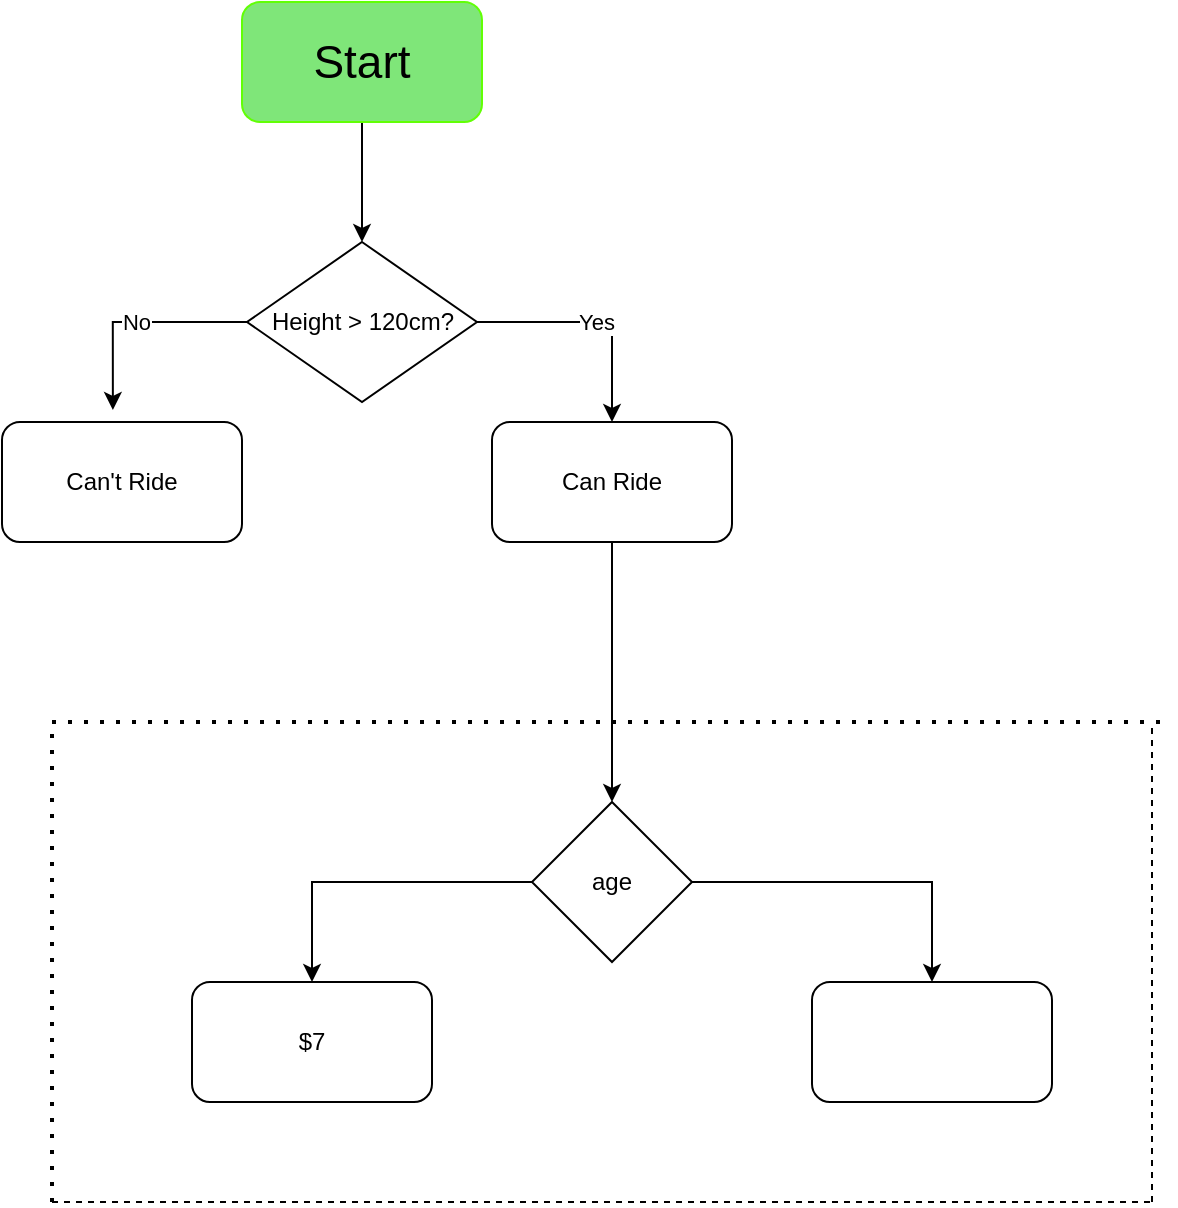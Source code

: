 <mxfile version="24.4.4" type="github">
  <diagram name="Page-1" id="kf0Hy-vFXhsByxMsKS6U">
    <mxGraphModel dx="1050" dy="574" grid="1" gridSize="10" guides="1" tooltips="1" connect="1" arrows="1" fold="1" page="1" pageScale="1" pageWidth="850" pageHeight="1100" math="0" shadow="0">
      <root>
        <mxCell id="0" />
        <mxCell id="1" parent="0" />
        <mxCell id="8977t6DaoKkOjdEfnfAg-6" style="edgeStyle=orthogonalEdgeStyle;rounded=0;orthogonalLoop=1;jettySize=auto;html=1;" edge="1" parent="1" source="8977t6DaoKkOjdEfnfAg-1" target="8977t6DaoKkOjdEfnfAg-7">
          <mxGeometry relative="1" as="geometry">
            <mxPoint x="365" y="160" as="targetPoint" />
          </mxGeometry>
        </mxCell>
        <mxCell id="8977t6DaoKkOjdEfnfAg-1" value="&lt;font style=&quot;font-size: 23px;&quot;&gt;Start&lt;/font&gt;" style="rounded=1;whiteSpace=wrap;html=1;fillColor=#7fe679;strokeColor=#61ff05;fontSize=1;" vertex="1" parent="1">
          <mxGeometry x="305" y="40" width="120" height="60" as="geometry" />
        </mxCell>
        <mxCell id="8977t6DaoKkOjdEfnfAg-12" value="Yes" style="edgeStyle=orthogonalEdgeStyle;rounded=0;orthogonalLoop=1;jettySize=auto;html=1;entryX=0.5;entryY=0;entryDx=0;entryDy=0;" edge="1" parent="1" source="8977t6DaoKkOjdEfnfAg-7" target="8977t6DaoKkOjdEfnfAg-10">
          <mxGeometry relative="1" as="geometry" />
        </mxCell>
        <mxCell id="8977t6DaoKkOjdEfnfAg-7" value="Height &amp;gt; 120cm?" style="rhombus;whiteSpace=wrap;html=1;" vertex="1" parent="1">
          <mxGeometry x="307.5" y="160" width="115" height="80" as="geometry" />
        </mxCell>
        <mxCell id="8977t6DaoKkOjdEfnfAg-8" value="Can&#39;t Ride" style="rounded=1;whiteSpace=wrap;html=1;" vertex="1" parent="1">
          <mxGeometry x="185" y="250" width="120" height="60" as="geometry" />
        </mxCell>
        <mxCell id="8977t6DaoKkOjdEfnfAg-9" value="No" style="edgeStyle=orthogonalEdgeStyle;rounded=0;orthogonalLoop=1;jettySize=auto;html=1;entryX=0.462;entryY=-0.1;entryDx=0;entryDy=0;entryPerimeter=0;" edge="1" parent="1" source="8977t6DaoKkOjdEfnfAg-7" target="8977t6DaoKkOjdEfnfAg-8">
          <mxGeometry relative="1" as="geometry" />
        </mxCell>
        <mxCell id="8977t6DaoKkOjdEfnfAg-18" style="edgeStyle=orthogonalEdgeStyle;rounded=0;orthogonalLoop=1;jettySize=auto;html=1;exitX=0.5;exitY=1;exitDx=0;exitDy=0;" edge="1" parent="1" source="8977t6DaoKkOjdEfnfAg-10" target="8977t6DaoKkOjdEfnfAg-19">
          <mxGeometry relative="1" as="geometry">
            <mxPoint x="490" y="450" as="targetPoint" />
          </mxGeometry>
        </mxCell>
        <mxCell id="8977t6DaoKkOjdEfnfAg-10" value="Can Ride" style="rounded=1;whiteSpace=wrap;html=1;" vertex="1" parent="1">
          <mxGeometry x="430" y="250" width="120" height="60" as="geometry" />
        </mxCell>
        <mxCell id="8977t6DaoKkOjdEfnfAg-13" value="" style="endArrow=none;dashed=1;html=1;dashPattern=1 3;strokeWidth=2;rounded=0;" edge="1" parent="1">
          <mxGeometry width="50" height="50" relative="1" as="geometry">
            <mxPoint x="210" y="640" as="sourcePoint" />
            <mxPoint x="770" y="400" as="targetPoint" />
            <Array as="points">
              <mxPoint x="210" y="400" />
            </Array>
          </mxGeometry>
        </mxCell>
        <mxCell id="8977t6DaoKkOjdEfnfAg-14" value="" style="endArrow=none;dashed=1;html=1;rounded=0;" edge="1" parent="1">
          <mxGeometry width="50" height="50" relative="1" as="geometry">
            <mxPoint x="210" y="640" as="sourcePoint" />
            <mxPoint x="760" y="640" as="targetPoint" />
          </mxGeometry>
        </mxCell>
        <mxCell id="8977t6DaoKkOjdEfnfAg-15" value="" style="endArrow=none;dashed=1;html=1;rounded=0;" edge="1" parent="1">
          <mxGeometry width="50" height="50" relative="1" as="geometry">
            <mxPoint x="760" y="640" as="sourcePoint" />
            <mxPoint x="760" y="400" as="targetPoint" />
          </mxGeometry>
        </mxCell>
        <mxCell id="8977t6DaoKkOjdEfnfAg-20" style="edgeStyle=orthogonalEdgeStyle;rounded=0;orthogonalLoop=1;jettySize=auto;html=1;exitX=1;exitY=0.5;exitDx=0;exitDy=0;" edge="1" parent="1" source="8977t6DaoKkOjdEfnfAg-19" target="8977t6DaoKkOjdEfnfAg-21">
          <mxGeometry relative="1" as="geometry">
            <mxPoint x="650" y="560" as="targetPoint" />
          </mxGeometry>
        </mxCell>
        <mxCell id="8977t6DaoKkOjdEfnfAg-19" value="age" style="rhombus;whiteSpace=wrap;html=1;" vertex="1" parent="1">
          <mxGeometry x="450" y="440" width="80" height="80" as="geometry" />
        </mxCell>
        <mxCell id="8977t6DaoKkOjdEfnfAg-21" value="" style="rounded=1;whiteSpace=wrap;html=1;" vertex="1" parent="1">
          <mxGeometry x="590" y="530" width="120" height="60" as="geometry" />
        </mxCell>
        <mxCell id="8977t6DaoKkOjdEfnfAg-23" style="edgeStyle=orthogonalEdgeStyle;rounded=0;orthogonalLoop=1;jettySize=auto;html=1;exitX=0;exitY=0.5;exitDx=0;exitDy=0;" edge="1" parent="1" target="8977t6DaoKkOjdEfnfAg-24" source="8977t6DaoKkOjdEfnfAg-19">
          <mxGeometry relative="1" as="geometry">
            <mxPoint x="352.5" y="560" as="targetPoint" />
            <mxPoint x="422.5" y="480" as="sourcePoint" />
          </mxGeometry>
        </mxCell>
        <mxCell id="8977t6DaoKkOjdEfnfAg-24" value="$7" style="rounded=1;whiteSpace=wrap;html=1;" vertex="1" parent="1">
          <mxGeometry x="280" y="530" width="120" height="60" as="geometry" />
        </mxCell>
      </root>
    </mxGraphModel>
  </diagram>
</mxfile>
